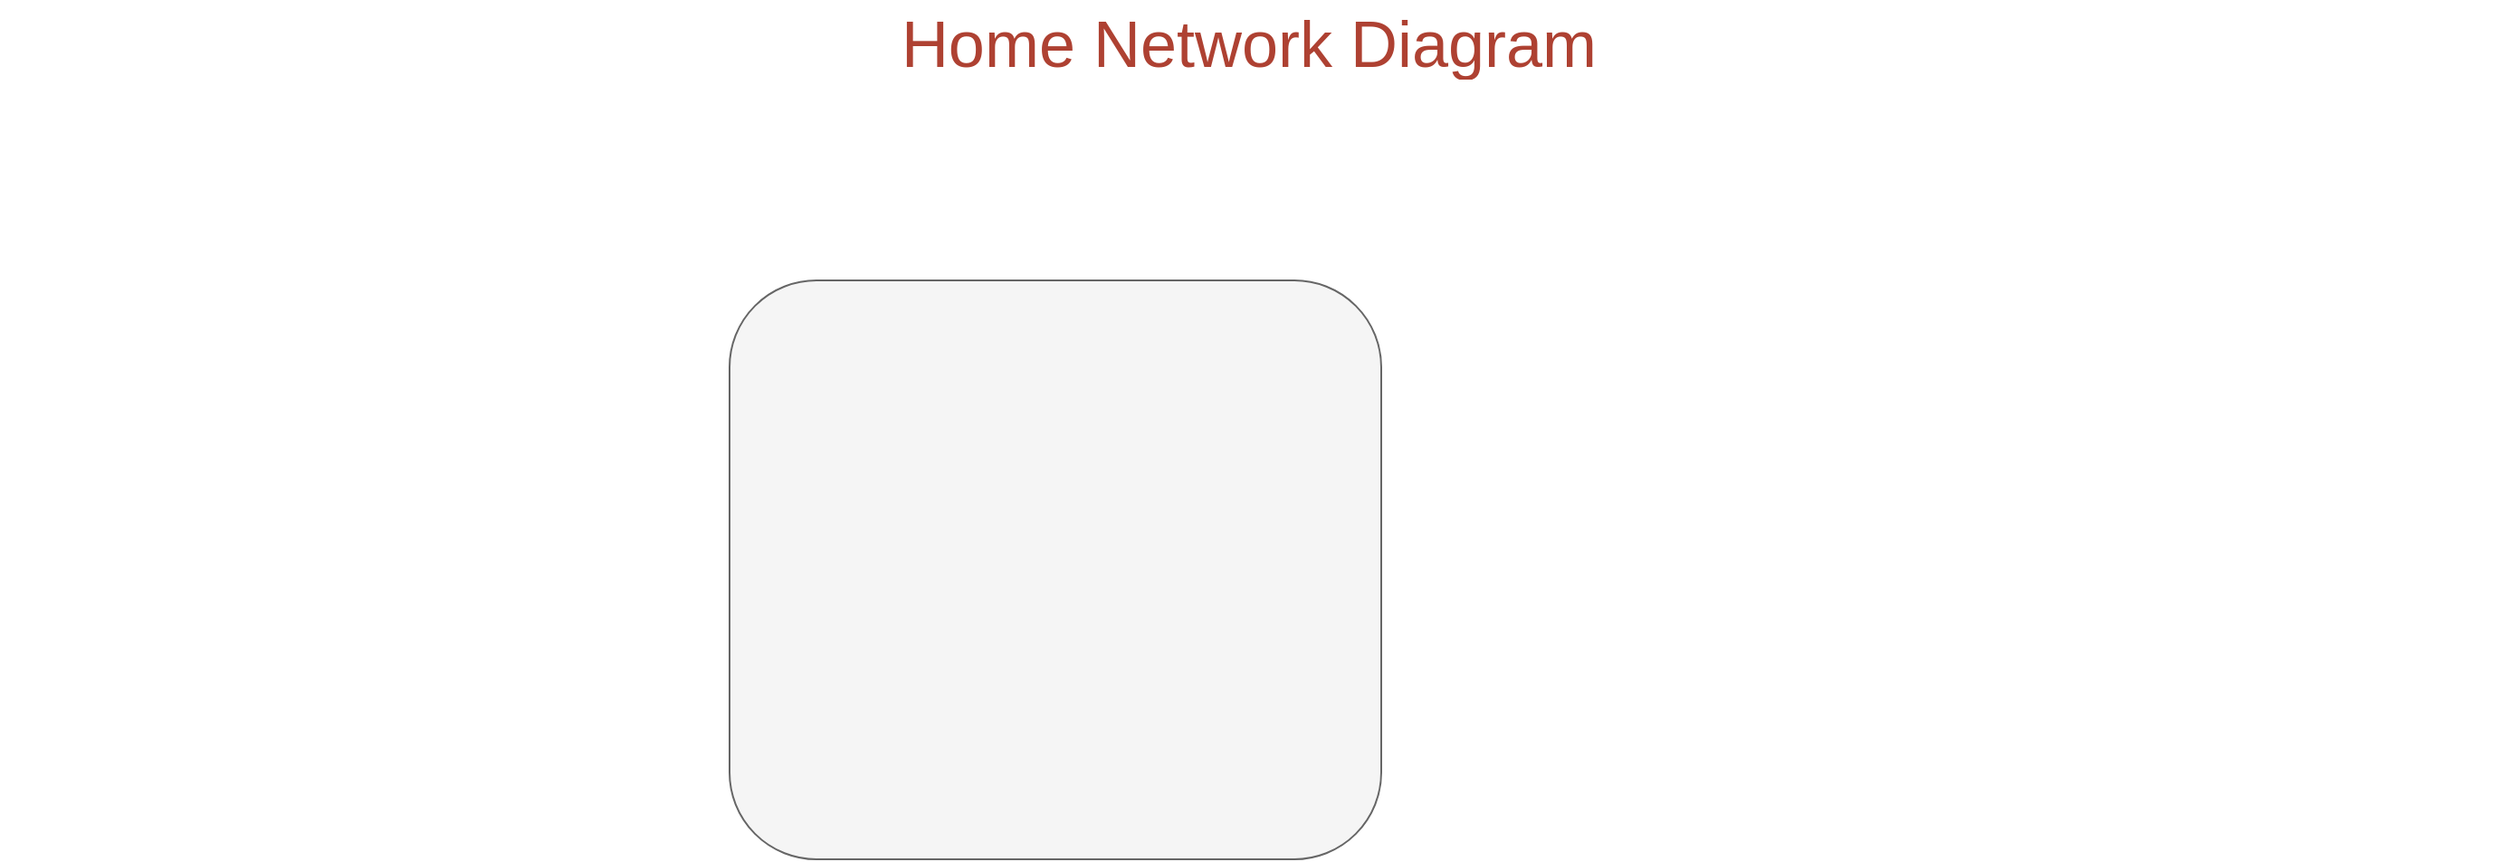 <mxfile version="20.8.1" type="github">
  <diagram id="a45cf8ec-cd66-6f27-3ac3-be6e809c9e4a" name="Page-1">
    <mxGraphModel dx="1432" dy="1879" grid="1" gridSize="10" guides="1" tooltips="1" connect="1" arrows="1" fold="1" page="1" pageScale="1" pageWidth="827" pageHeight="1169" background="none" math="0" shadow="0">
      <root>
        <mxCell id="0" />
        <mxCell id="1" parent="0" />
        <mxCell id="168" value="&lt;div&gt;Home Network Diagram&lt;br&gt;&lt;/div&gt;" style="text;html=1;strokeColor=none;fillColor=none;align=center;verticalAlign=middle;whiteSpace=wrap;overflow=hidden;shadow=0;fontSize=36;fontColor=#AE4132;fontStyle=0" parent="1" vertex="1">
          <mxGeometry x="137" y="15" width="1380" height="45" as="geometry" />
        </mxCell>
        <mxCell id="QwWvCJiBEf0uPU2pRrXx-172" value="" style="rounded=1;whiteSpace=wrap;html=1;fillColor=#f5f5f5;fontColor=#333333;strokeColor=#666666;" vertex="1" parent="1">
          <mxGeometry x="540" y="170" width="360" height="320" as="geometry" />
        </mxCell>
      </root>
    </mxGraphModel>
  </diagram>
</mxfile>
